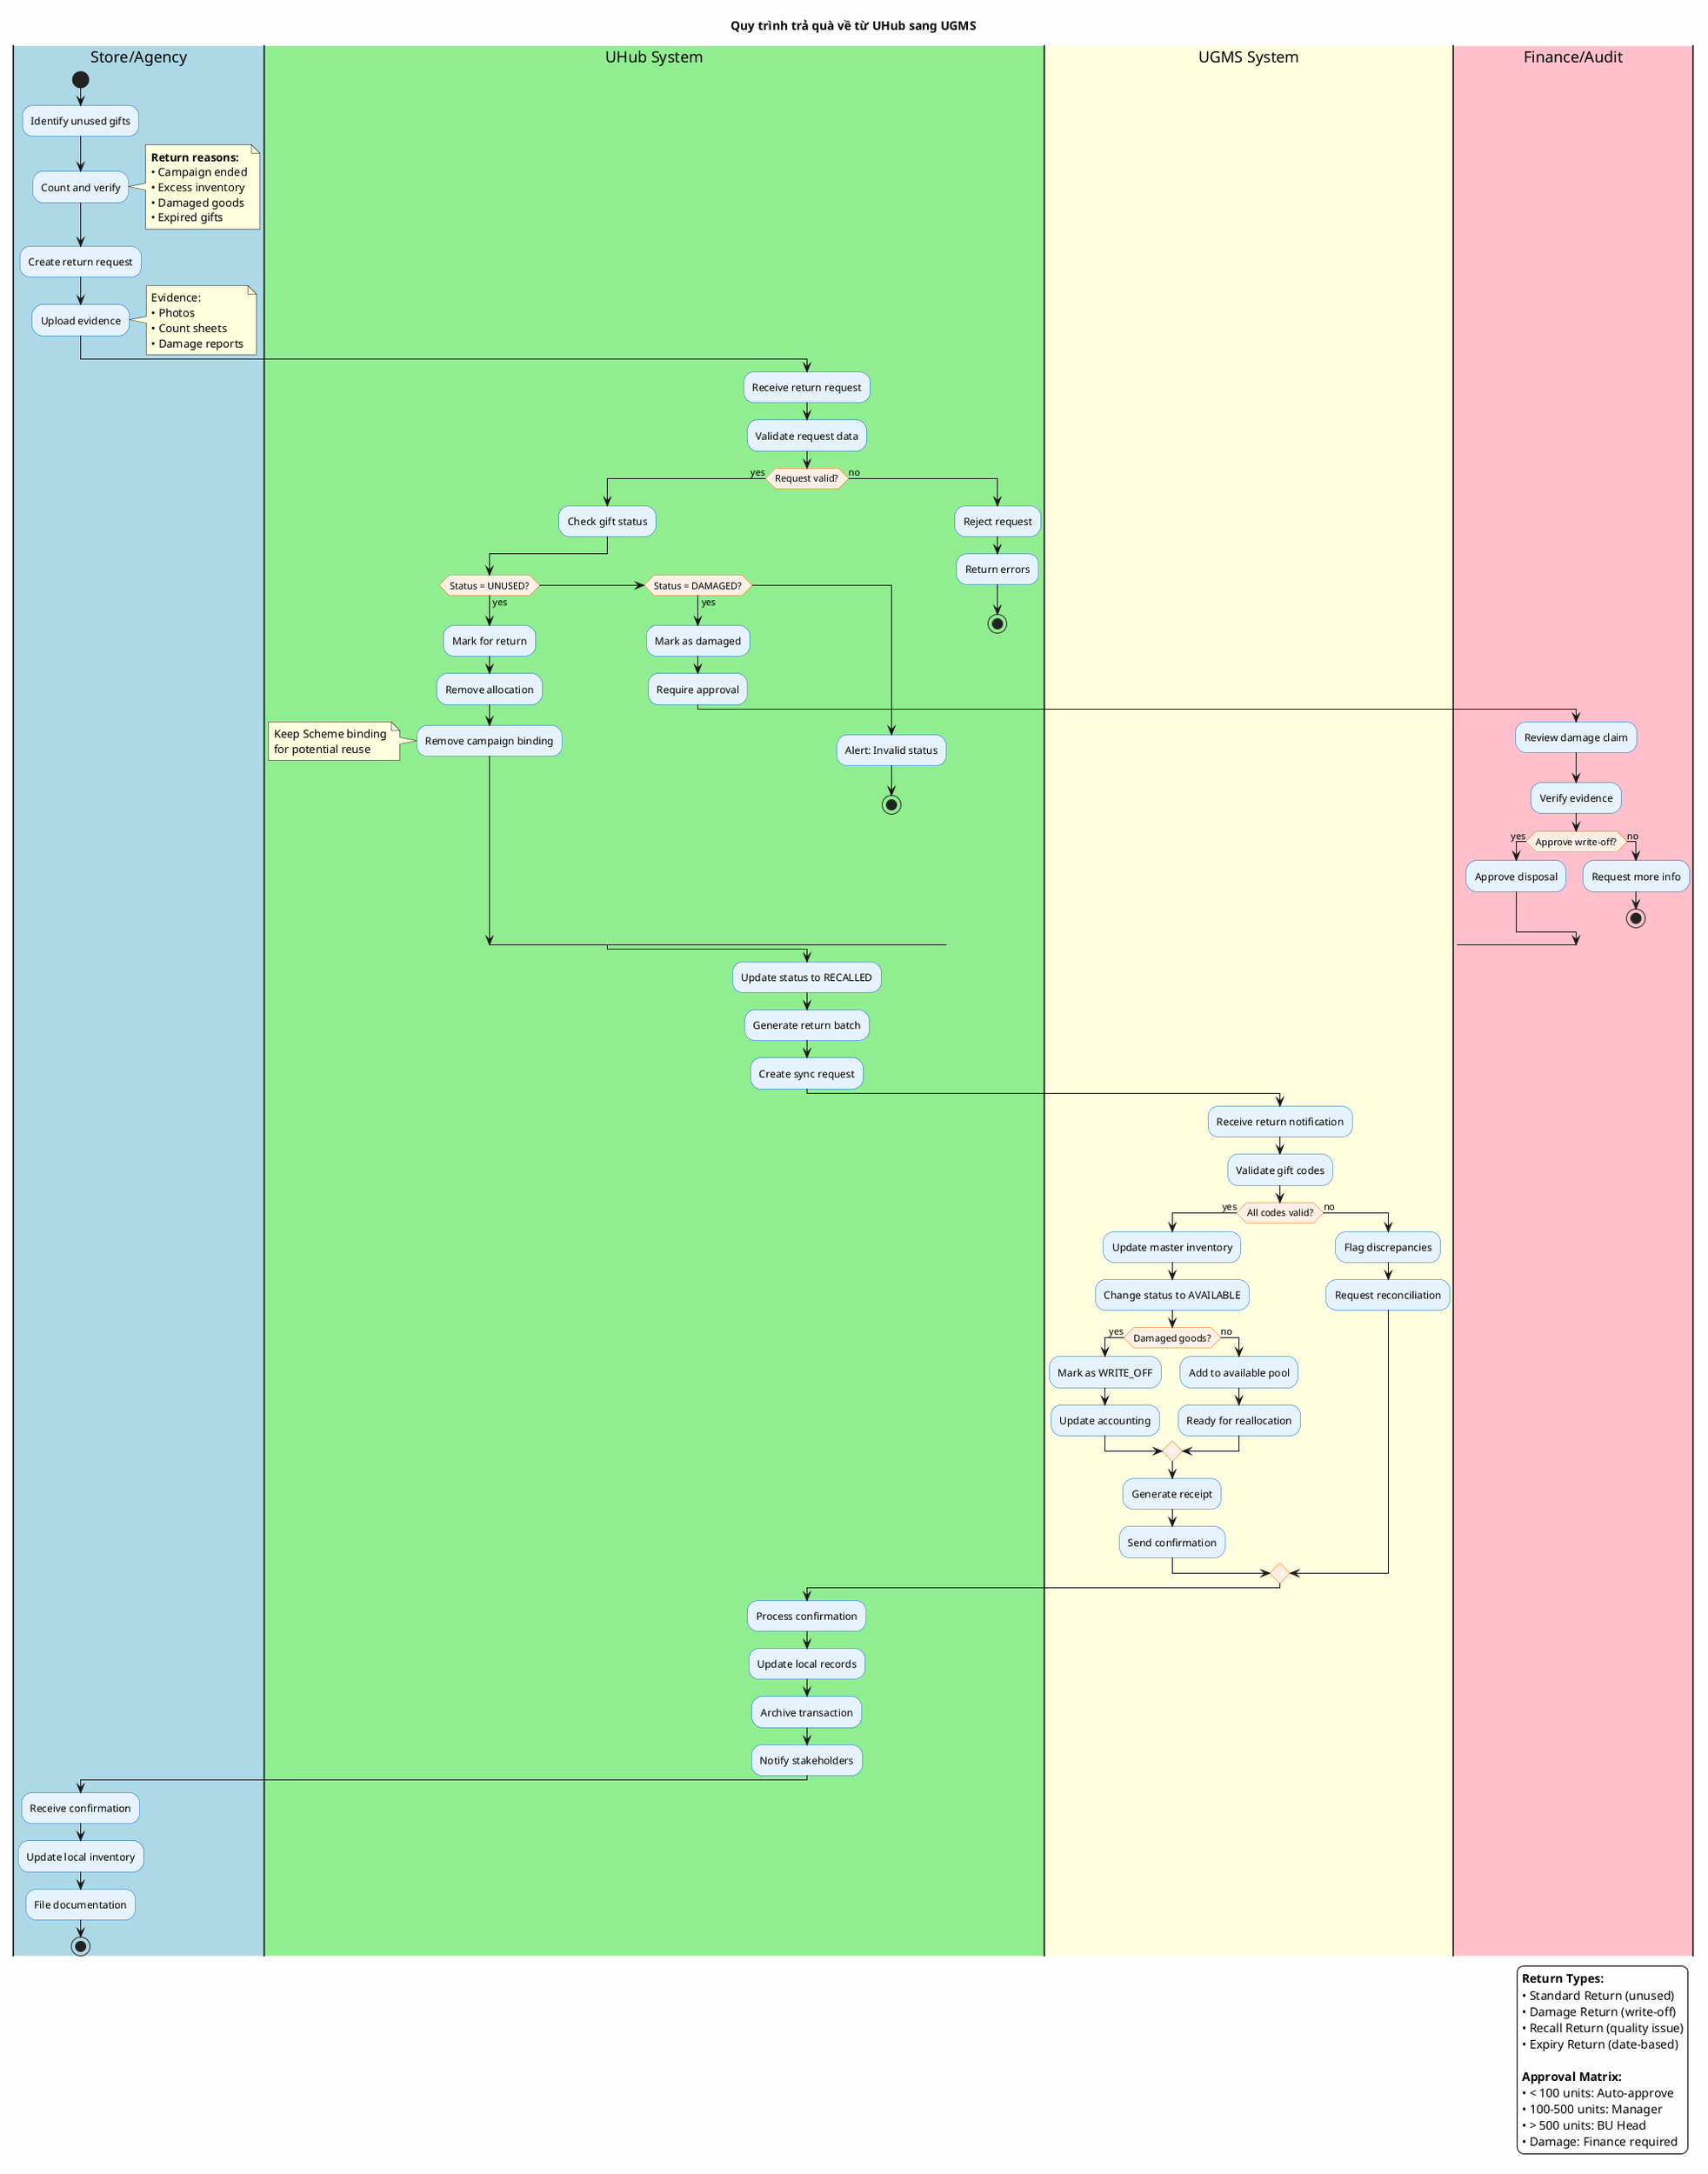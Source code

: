 @startuml Tra_qua_UHub_UGMS
title Quy trình trả quà về từ UHub sang UGMS
skinparam backgroundColor #FEFEFE
skinparam activity {
  BackgroundColor #E6F3FF
  BorderColor #0066CC
  DiamondBackgroundColor #FFF0E6
  DiamondBorderColor #FF6600
}

|#LightBlue|Store/Agency|
|#LightGreen|UHub System|
|#LightYellow|UGMS System|
|#Pink|Finance/Audit|

|Store/Agency|
start
:Identify unused gifts;
:Count and verify;
note right
  **Return reasons:**
  • Campaign ended
  • Excess inventory
  • Damaged goods
  • Expired gifts
end note

:Create return request;
:Upload evidence;
note right
  Evidence:
  • Photos
  • Count sheets
  • Damage reports
end note

|UHub System|
:Receive return request;
:Validate request data;
if (Request valid?) then (yes)
  :Check gift status;
  if (Status = UNUSED?) then (yes)
    :Mark for return;
    :Remove allocation;
    :Remove campaign binding;
    note left
      Keep Scheme binding
      for potential reuse
    end note
  elseif (Status = DAMAGED?) then (yes)
    :Mark as damaged;
    :Require approval;
    |Finance/Audit|
    :Review damage claim;
    :Verify evidence;
    if (Approve write-off?) then (yes)
      :Approve disposal;
    else (no)
      :Request more info;
      stop
    endif
    |UHub System|
  else
    :Alert: Invalid status;
    stop
  endif
else (no)
  :Reject request;
  :Return errors;
  stop
endif

:Update status to RECALLED;
:Generate return batch;
:Create sync request;

|UGMS System|
:Receive return notification;
:Validate gift codes;
if (All codes valid?) then (yes)
  :Update master inventory;
  :Change status to AVAILABLE;
  if (Damaged goods?) then (yes)
    :Mark as WRITE_OFF;
    :Update accounting;
  else (no)
    :Add to available pool;
    :Ready for reallocation;
  endif
  :Generate receipt;
  :Send confirmation;
else (no)
  :Flag discrepancies;
  :Request reconciliation;
endif

|UHub System|
:Process confirmation;
:Update local records;
:Archive transaction;
:Notify stakeholders;

|Store/Agency|
:Receive confirmation;
:Update local inventory;
:File documentation;
stop

legend right
  **Return Types:**
  • Standard Return (unused)
  • Damage Return (write-off)
  • Recall Return (quality issue)
  • Expiry Return (date-based)
  
  **Approval Matrix:**
  • < 100 units: Auto-approve
  • 100-500 units: Manager
  • > 500 units: BU Head
  • Damage: Finance required
endlegend

@enduml
